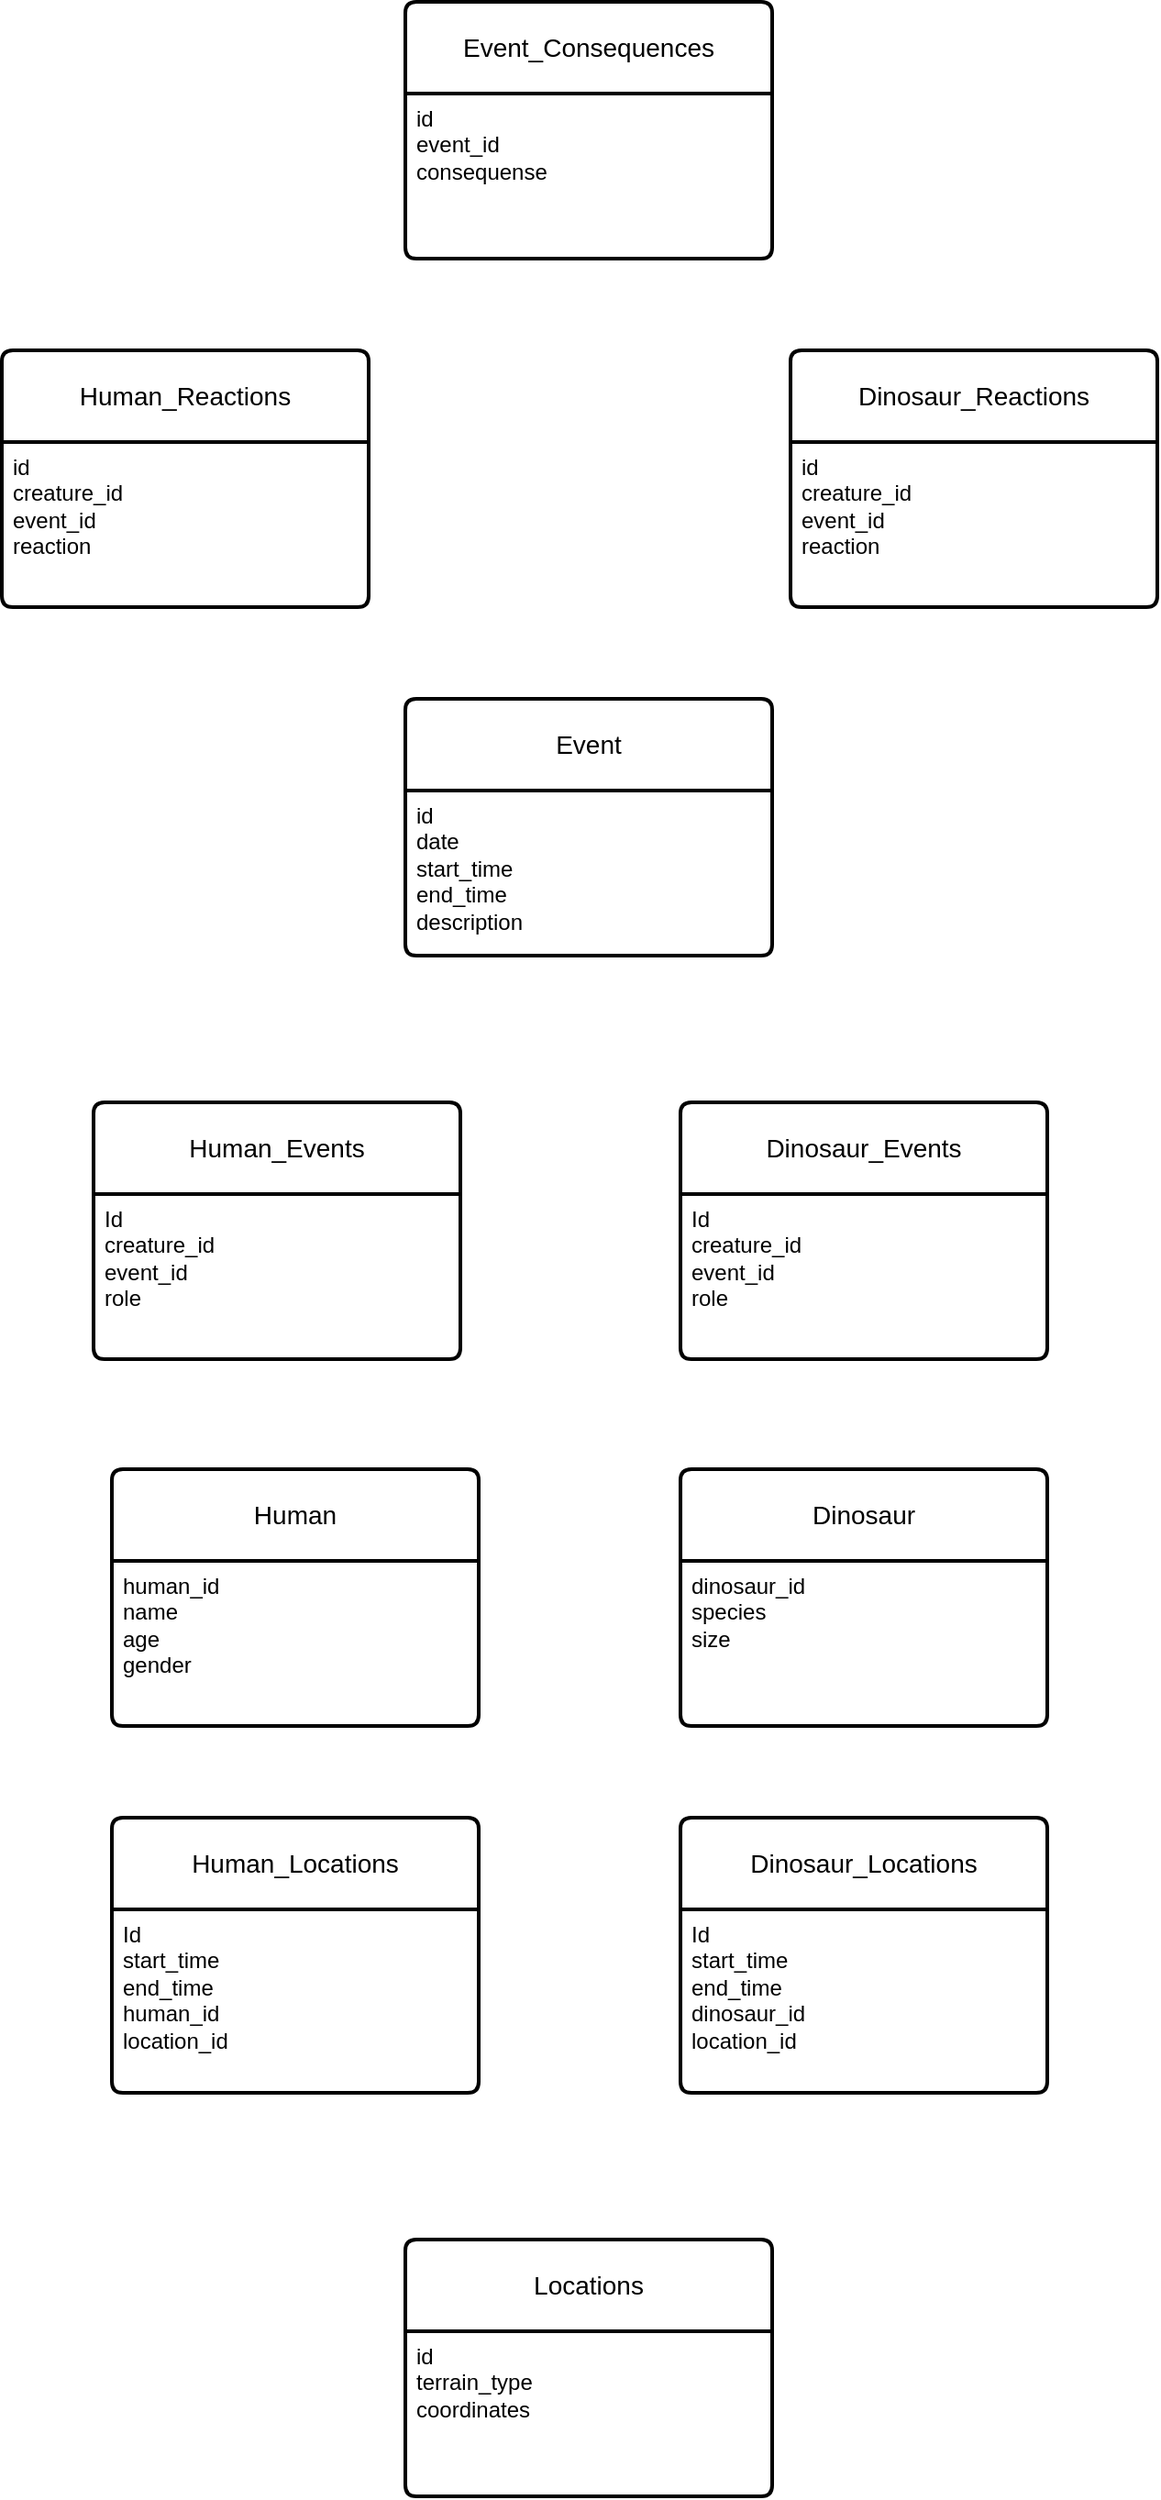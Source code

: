 <mxfile version="26.1.0">
  <diagram id="R2lEEEUBdFMjLlhIrx00" name="Page-1">
    <mxGraphModel dx="1843" dy="1896" grid="1" gridSize="10" guides="1" tooltips="1" connect="1" arrows="1" fold="1" page="1" pageScale="1" pageWidth="850" pageHeight="1100" math="0" shadow="0" extFonts="Permanent Marker^https://fonts.googleapis.com/css?family=Permanent+Marker">
      <root>
        <mxCell id="0" />
        <mxCell id="1" parent="0" />
        <mxCell id="KV6fcAS5B7jZIO6HWI3N-6" value="Locations" style="swimlane;childLayout=stackLayout;horizontal=1;startSize=50;horizontalStack=0;rounded=1;fontSize=14;fontStyle=0;strokeWidth=2;resizeParent=0;resizeLast=1;shadow=0;dashed=0;align=center;arcSize=4;whiteSpace=wrap;html=1;" parent="1" vertex="1">
          <mxGeometry x="740" y="1030" width="200" height="140" as="geometry" />
        </mxCell>
        <mxCell id="KV6fcAS5B7jZIO6HWI3N-7" value="id&lt;div&gt;terrain_type&lt;/div&gt;&lt;div&gt;&lt;span style=&quot;background-color: transparent; color: light-dark(rgb(0, 0, 0), rgb(255, 255, 255));&quot;&gt;coordinates&lt;/span&gt;&lt;/div&gt;&lt;div&gt;&lt;br&gt;&lt;/div&gt;" style="align=left;strokeColor=none;fillColor=none;spacingLeft=4;fontSize=12;verticalAlign=top;resizable=0;rotatable=0;part=1;html=1;" parent="KV6fcAS5B7jZIO6HWI3N-6" vertex="1">
          <mxGeometry y="50" width="200" height="90" as="geometry" />
        </mxCell>
        <mxCell id="KV6fcAS5B7jZIO6HWI3N-8" value="Human_Events" style="swimlane;childLayout=stackLayout;horizontal=1;startSize=50;horizontalStack=0;rounded=1;fontSize=14;fontStyle=0;strokeWidth=2;resizeParent=0;resizeLast=1;shadow=0;dashed=0;align=center;arcSize=4;whiteSpace=wrap;html=1;" parent="1" vertex="1">
          <mxGeometry x="570" y="410" width="200" height="140" as="geometry" />
        </mxCell>
        <mxCell id="KV6fcAS5B7jZIO6HWI3N-9" value="Id&lt;div&gt;&lt;div&gt;creature_id&lt;/div&gt;&lt;div&gt;event_id&lt;br&gt;&lt;div&gt;role&lt;/div&gt;&lt;/div&gt;&lt;/div&gt;" style="align=left;strokeColor=none;fillColor=none;spacingLeft=4;fontSize=12;verticalAlign=top;resizable=0;rotatable=0;part=1;html=1;" parent="KV6fcAS5B7jZIO6HWI3N-8" vertex="1">
          <mxGeometry y="50" width="200" height="90" as="geometry" />
        </mxCell>
        <mxCell id="KV6fcAS5B7jZIO6HWI3N-18" value="Event_Consequences" style="swimlane;childLayout=stackLayout;horizontal=1;startSize=50;horizontalStack=0;rounded=1;fontSize=14;fontStyle=0;strokeWidth=2;resizeParent=0;resizeLast=1;shadow=0;dashed=0;align=center;arcSize=4;whiteSpace=wrap;html=1;" parent="1" vertex="1">
          <mxGeometry x="740" y="-190" width="200" height="140" as="geometry" />
        </mxCell>
        <mxCell id="KV6fcAS5B7jZIO6HWI3N-19" value="id&lt;div&gt;&lt;div&gt;event_id&lt;/div&gt;&lt;div&gt;consequense&lt;/div&gt;&lt;/div&gt;" style="align=left;strokeColor=none;fillColor=none;spacingLeft=4;fontSize=12;verticalAlign=top;resizable=0;rotatable=0;part=1;html=1;" parent="KV6fcAS5B7jZIO6HWI3N-18" vertex="1">
          <mxGeometry y="50" width="200" height="90" as="geometry" />
        </mxCell>
        <mxCell id="KV6fcAS5B7jZIO6HWI3N-21" value="Event" style="swimlane;childLayout=stackLayout;horizontal=1;startSize=50;horizontalStack=0;rounded=1;fontSize=14;fontStyle=0;strokeWidth=2;resizeParent=0;resizeLast=1;shadow=0;dashed=0;align=center;arcSize=4;whiteSpace=wrap;html=1;" parent="1" vertex="1">
          <mxGeometry x="740" y="190" width="200" height="140" as="geometry" />
        </mxCell>
        <mxCell id="KV6fcAS5B7jZIO6HWI3N-22" value="id&lt;div&gt;date&lt;/div&gt;&lt;div&gt;&lt;div&gt;start_time&lt;/div&gt;&lt;div&gt;end_time&lt;/div&gt;&lt;/div&gt;&lt;div&gt;description&lt;/div&gt;" style="align=left;strokeColor=none;fillColor=none;spacingLeft=4;fontSize=12;verticalAlign=top;resizable=0;rotatable=0;part=1;html=1;" parent="KV6fcAS5B7jZIO6HWI3N-21" vertex="1">
          <mxGeometry y="50" width="200" height="90" as="geometry" />
        </mxCell>
        <mxCell id="KV6fcAS5B7jZIO6HWI3N-24" value="Human_Locations" style="swimlane;childLayout=stackLayout;horizontal=1;startSize=50;horizontalStack=0;rounded=1;fontSize=14;fontStyle=0;strokeWidth=2;resizeParent=0;resizeLast=1;shadow=0;dashed=0;align=center;arcSize=4;whiteSpace=wrap;html=1;" parent="1" vertex="1">
          <mxGeometry x="580" y="800" width="200" height="150" as="geometry" />
        </mxCell>
        <mxCell id="KV6fcAS5B7jZIO6HWI3N-25" value="Id&lt;div&gt;start_time&lt;/div&gt;&lt;div&gt;end_time&lt;br&gt;&lt;div&gt;human_id&lt;/div&gt;&lt;div&gt;&lt;div&gt;location_id&lt;/div&gt;&lt;/div&gt;&lt;/div&gt;" style="align=left;strokeColor=none;fillColor=none;spacingLeft=4;fontSize=12;verticalAlign=top;resizable=0;rotatable=0;part=1;html=1;" parent="KV6fcAS5B7jZIO6HWI3N-24" vertex="1">
          <mxGeometry y="50" width="200" height="100" as="geometry" />
        </mxCell>
        <mxCell id="KV6fcAS5B7jZIO6HWI3N-37" value="Dinosaur_Reactions" style="swimlane;childLayout=stackLayout;horizontal=1;startSize=50;horizontalStack=0;rounded=1;fontSize=14;fontStyle=0;strokeWidth=2;resizeParent=0;resizeLast=1;shadow=0;dashed=0;align=center;arcSize=4;whiteSpace=wrap;html=1;" parent="1" vertex="1">
          <mxGeometry x="950" width="200" height="140" as="geometry" />
        </mxCell>
        <mxCell id="KV6fcAS5B7jZIO6HWI3N-38" value="id&lt;div&gt;&lt;div&gt;creature_id&lt;/div&gt;&lt;div&gt;event_id&lt;/div&gt;&lt;div&gt;reaction&lt;/div&gt;&lt;/div&gt;" style="align=left;strokeColor=none;fillColor=none;spacingLeft=4;fontSize=12;verticalAlign=top;resizable=0;rotatable=0;part=1;html=1;" parent="KV6fcAS5B7jZIO6HWI3N-37" vertex="1">
          <mxGeometry y="50" width="200" height="90" as="geometry" />
        </mxCell>
        <mxCell id="E625tqJB-FzgaQ1GltJW-2" value="Human" style="swimlane;childLayout=stackLayout;horizontal=1;startSize=50;horizontalStack=0;rounded=1;fontSize=14;fontStyle=0;strokeWidth=2;resizeParent=0;resizeLast=1;shadow=0;dashed=0;align=center;arcSize=4;whiteSpace=wrap;html=1;" parent="1" vertex="1">
          <mxGeometry x="580" y="610" width="200" height="140" as="geometry" />
        </mxCell>
        <mxCell id="E625tqJB-FzgaQ1GltJW-3" value="&lt;div&gt;human_id&lt;/div&gt;name&lt;div&gt;age&lt;/div&gt;&lt;div&gt;gender&lt;/div&gt;" style="align=left;strokeColor=none;fillColor=none;spacingLeft=4;fontSize=12;verticalAlign=top;resizable=0;rotatable=0;part=1;html=1;" parent="E625tqJB-FzgaQ1GltJW-2" vertex="1">
          <mxGeometry y="50" width="200" height="90" as="geometry" />
        </mxCell>
        <mxCell id="E625tqJB-FzgaQ1GltJW-4" value="Dinosaur" style="swimlane;childLayout=stackLayout;horizontal=1;startSize=50;horizontalStack=0;rounded=1;fontSize=14;fontStyle=0;strokeWidth=2;resizeParent=0;resizeLast=1;shadow=0;dashed=0;align=center;arcSize=4;whiteSpace=wrap;html=1;" parent="1" vertex="1">
          <mxGeometry x="890" y="610" width="200" height="140" as="geometry" />
        </mxCell>
        <mxCell id="E625tqJB-FzgaQ1GltJW-5" value="&lt;div&gt;dinosaur_id&lt;/div&gt;species&lt;div&gt;size&lt;/div&gt;" style="align=left;strokeColor=none;fillColor=none;spacingLeft=4;fontSize=12;verticalAlign=top;resizable=0;rotatable=0;part=1;html=1;" parent="E625tqJB-FzgaQ1GltJW-4" vertex="1">
          <mxGeometry y="50" width="200" height="90" as="geometry" />
        </mxCell>
        <mxCell id="E625tqJB-FzgaQ1GltJW-6" value="Human_Reactions" style="swimlane;childLayout=stackLayout;horizontal=1;startSize=50;horizontalStack=0;rounded=1;fontSize=14;fontStyle=0;strokeWidth=2;resizeParent=0;resizeLast=1;shadow=0;dashed=0;align=center;arcSize=4;whiteSpace=wrap;html=1;" parent="1" vertex="1">
          <mxGeometry x="520" width="200" height="140" as="geometry" />
        </mxCell>
        <mxCell id="E625tqJB-FzgaQ1GltJW-7" value="id&lt;div&gt;&lt;div&gt;creature_id&lt;/div&gt;&lt;div&gt;event_id&lt;/div&gt;&lt;div&gt;reaction&lt;/div&gt;&lt;/div&gt;" style="align=left;strokeColor=none;fillColor=none;spacingLeft=4;fontSize=12;verticalAlign=top;resizable=0;rotatable=0;part=1;html=1;" parent="E625tqJB-FzgaQ1GltJW-6" vertex="1">
          <mxGeometry y="50" width="200" height="90" as="geometry" />
        </mxCell>
        <mxCell id="QTbFYmb2p3o_nEx_Q5-N-1" value="Dinosaur_Locations" style="swimlane;childLayout=stackLayout;horizontal=1;startSize=50;horizontalStack=0;rounded=1;fontSize=14;fontStyle=0;strokeWidth=2;resizeParent=0;resizeLast=1;shadow=0;dashed=0;align=center;arcSize=4;whiteSpace=wrap;html=1;" vertex="1" parent="1">
          <mxGeometry x="890" y="800" width="200" height="150" as="geometry" />
        </mxCell>
        <mxCell id="QTbFYmb2p3o_nEx_Q5-N-2" value="Id&lt;div&gt;start_time&lt;/div&gt;&lt;div&gt;end_time&lt;br&gt;&lt;div&gt;dinosaur_id&lt;/div&gt;&lt;div&gt;&lt;div&gt;location_id&lt;/div&gt;&lt;/div&gt;&lt;/div&gt;" style="align=left;strokeColor=none;fillColor=none;spacingLeft=4;fontSize=12;verticalAlign=top;resizable=0;rotatable=0;part=1;html=1;" vertex="1" parent="QTbFYmb2p3o_nEx_Q5-N-1">
          <mxGeometry y="50" width="200" height="100" as="geometry" />
        </mxCell>
        <mxCell id="QTbFYmb2p3o_nEx_Q5-N-6" value="Dinosaur_Events" style="swimlane;childLayout=stackLayout;horizontal=1;startSize=50;horizontalStack=0;rounded=1;fontSize=14;fontStyle=0;strokeWidth=2;resizeParent=0;resizeLast=1;shadow=0;dashed=0;align=center;arcSize=4;whiteSpace=wrap;html=1;" vertex="1" parent="1">
          <mxGeometry x="890" y="410" width="200" height="140" as="geometry" />
        </mxCell>
        <mxCell id="QTbFYmb2p3o_nEx_Q5-N-7" value="Id&lt;div&gt;&lt;div&gt;creature_id&lt;/div&gt;&lt;div&gt;event_id&lt;br&gt;&lt;div&gt;role&lt;/div&gt;&lt;/div&gt;&lt;/div&gt;" style="align=left;strokeColor=none;fillColor=none;spacingLeft=4;fontSize=12;verticalAlign=top;resizable=0;rotatable=0;part=1;html=1;" vertex="1" parent="QTbFYmb2p3o_nEx_Q5-N-6">
          <mxGeometry y="50" width="200" height="90" as="geometry" />
        </mxCell>
      </root>
    </mxGraphModel>
  </diagram>
</mxfile>
